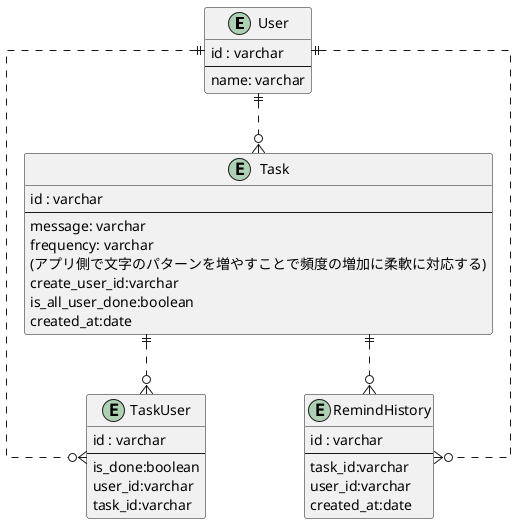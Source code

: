 @startuml


' avoid problems with angled crows feet
skinparam linetype ortho

entity "User" {
  id : varchar
  --
  name: varchar
}

entity "Task" {
  id : varchar
  --
  message: varchar
  frequency: varchar
  (アプリ側で文字のパターンを増やすことで頻度の増加に柔軟に対応する)
  create_user_id:varchar
  is_all_user_done:boolean
  created_at:date
}

entity "TaskUser" {
  id : varchar
  --
  is_done:boolean
  user_id:varchar
  task_id:varchar
}

entity "RemindHistory" {
  id : varchar
  --
  task_id:varchar
  user_id:varchar
  created_at:date
}

User ||..o{ Task
Task ||..o{ TaskUser
User ||..o{ TaskUser
Task ||..o{ RemindHistory
User ||..o{ RemindHistory
@enduml
